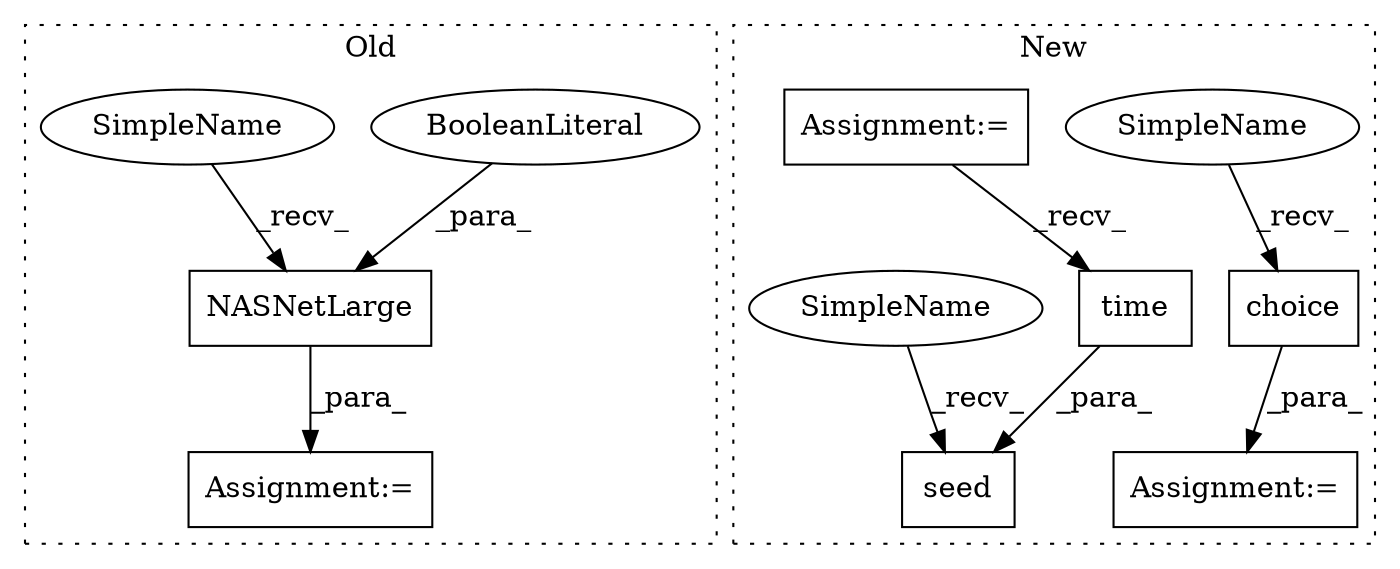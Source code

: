 digraph G {
subgraph cluster0 {
1 [label="NASNetLarge" a="32" s="16336,16370" l="12,1" shape="box"];
7 [label="Assignment:=" a="7" s="16322" l="1" shape="box"];
8 [label="BooleanLiteral" a="9" s="16353" l="5" shape="ellipse"];
9 [label="SimpleName" a="42" s="16323" l="12" shape="ellipse"];
label = "Old";
style="dotted";
}
subgraph cluster1 {
2 [label="seed" a="32" s="16811,16827" l="5,1" shape="box"];
3 [label="time" a="32" s="16821" l="6" shape="box"];
4 [label="choice" a="32" s="16867,16885" l="7,1" shape="box"];
5 [label="Assignment:=" a="7" s="16858" l="2" shape="box"];
6 [label="Assignment:=" a="7" s="16761" l="4" shape="box"];
10 [label="SimpleName" a="42" s="16860" l="6" shape="ellipse"];
11 [label="SimpleName" a="42" s="16804" l="6" shape="ellipse"];
label = "New";
style="dotted";
}
1 -> 7 [label="_para_"];
3 -> 2 [label="_para_"];
4 -> 5 [label="_para_"];
6 -> 3 [label="_recv_"];
8 -> 1 [label="_para_"];
9 -> 1 [label="_recv_"];
10 -> 4 [label="_recv_"];
11 -> 2 [label="_recv_"];
}